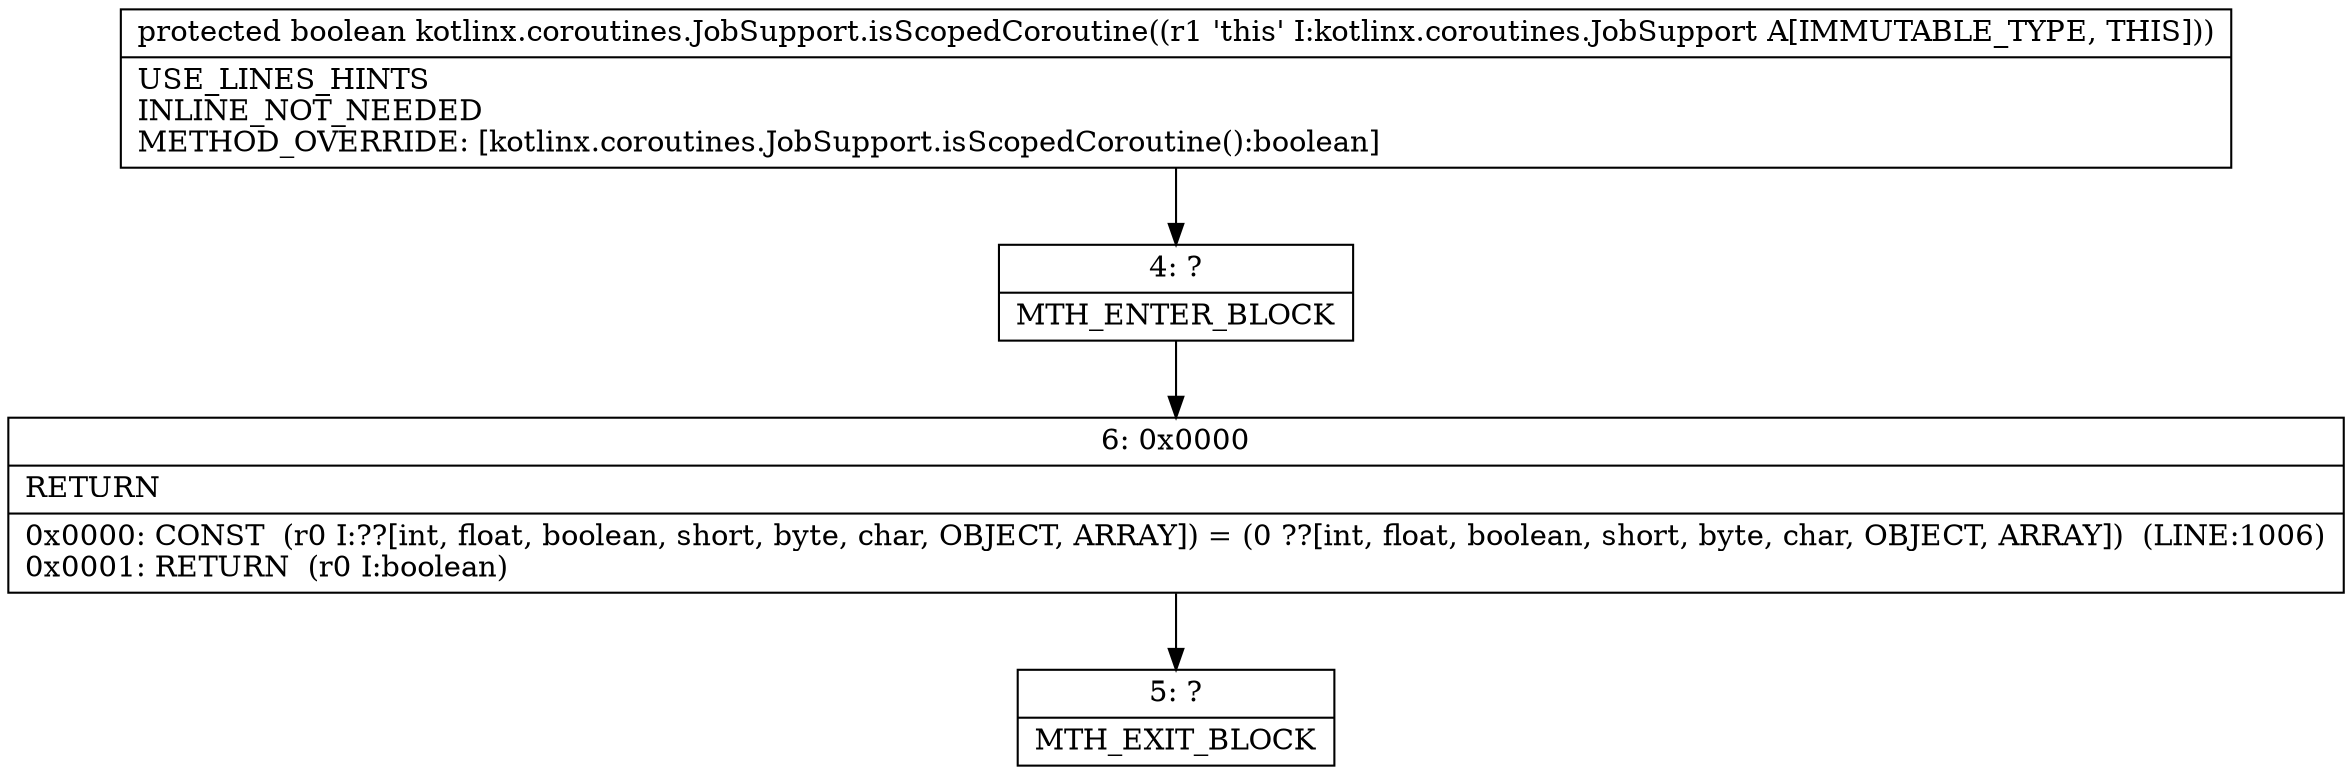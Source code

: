 digraph "CFG forkotlinx.coroutines.JobSupport.isScopedCoroutine()Z" {
Node_4 [shape=record,label="{4\:\ ?|MTH_ENTER_BLOCK\l}"];
Node_6 [shape=record,label="{6\:\ 0x0000|RETURN\l|0x0000: CONST  (r0 I:??[int, float, boolean, short, byte, char, OBJECT, ARRAY]) = (0 ??[int, float, boolean, short, byte, char, OBJECT, ARRAY])  (LINE:1006)\l0x0001: RETURN  (r0 I:boolean) \l}"];
Node_5 [shape=record,label="{5\:\ ?|MTH_EXIT_BLOCK\l}"];
MethodNode[shape=record,label="{protected boolean kotlinx.coroutines.JobSupport.isScopedCoroutine((r1 'this' I:kotlinx.coroutines.JobSupport A[IMMUTABLE_TYPE, THIS]))  | USE_LINES_HINTS\lINLINE_NOT_NEEDED\lMETHOD_OVERRIDE: [kotlinx.coroutines.JobSupport.isScopedCoroutine():boolean]\l}"];
MethodNode -> Node_4;Node_4 -> Node_6;
Node_6 -> Node_5;
}

